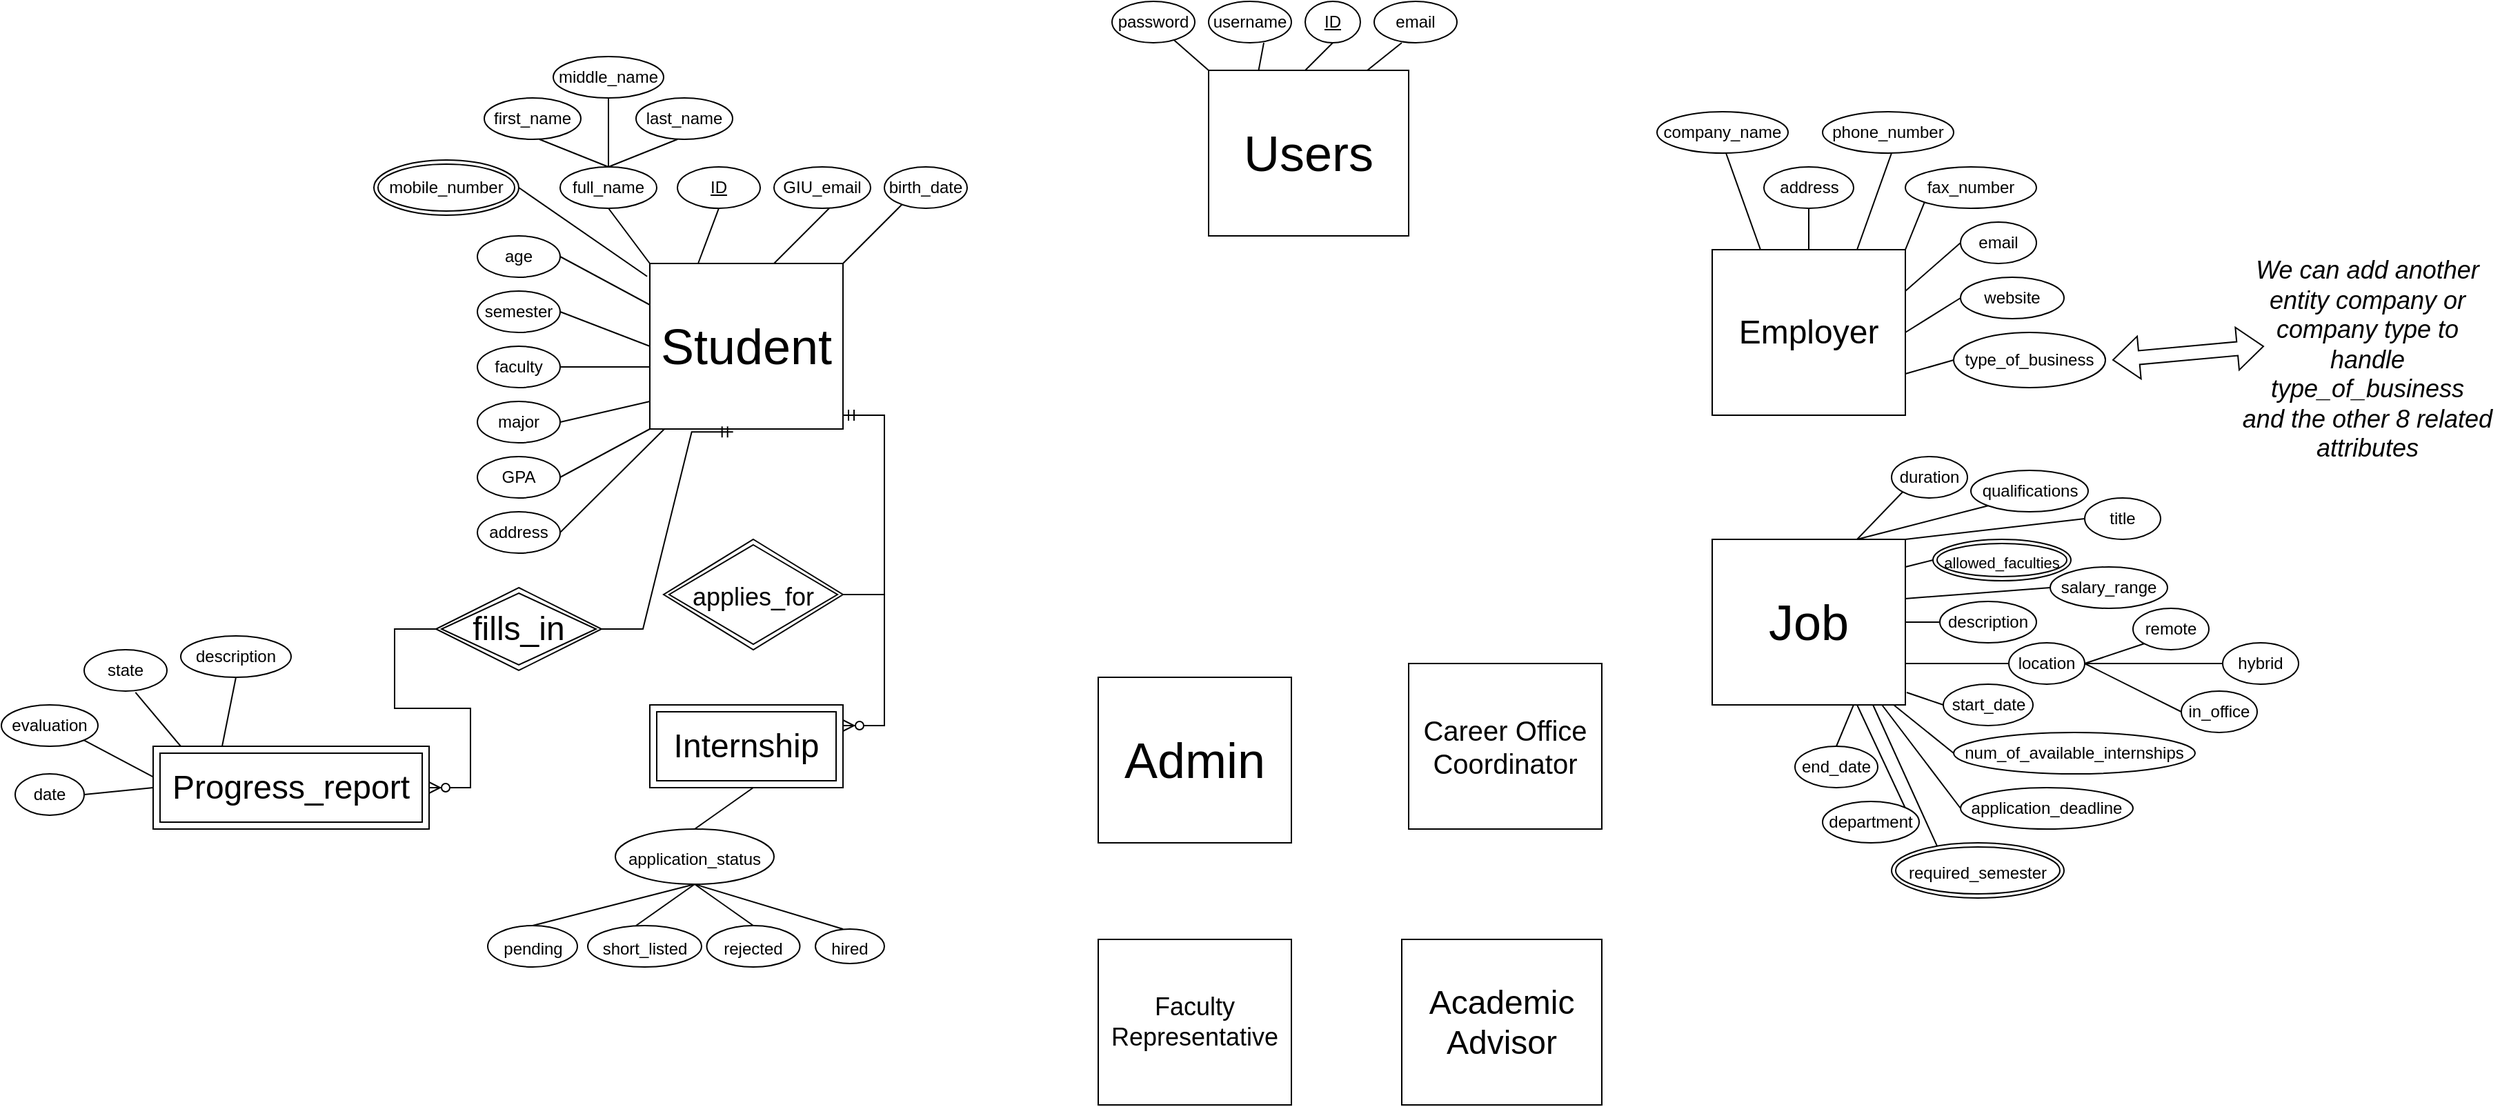 <mxfile version="15.6.8" type="github">
  <diagram id="BTSECrfvzCVwRJHnbUCh" name="Page-1">
    <mxGraphModel dx="2128" dy="547" grid="1" gridSize="10" guides="1" tooltips="1" connect="1" arrows="1" fold="1" page="1" pageScale="1" pageWidth="850" pageHeight="1100" math="0" shadow="0">
      <root>
        <mxCell id="0" />
        <mxCell id="1" parent="0" />
        <mxCell id="SrommGHa16pYw0LAVB4a-3" value="&lt;font style=&quot;font-size: 36px&quot;&gt;Student&lt;/font&gt;" style="rounded=0;whiteSpace=wrap;html=1;" parent="1" vertex="1">
          <mxGeometry x="-50" y="300" width="140" height="120" as="geometry" />
        </mxCell>
        <mxCell id="SrommGHa16pYw0LAVB4a-4" value="&lt;font style=&quot;font-size: 24px&quot;&gt;Employer&lt;/font&gt;" style="rounded=0;whiteSpace=wrap;html=1;" parent="1" vertex="1">
          <mxGeometry x="720" y="290" width="140" height="120" as="geometry" />
        </mxCell>
        <mxCell id="SrommGHa16pYw0LAVB4a-5" value="&lt;font style=&quot;font-size: 36px&quot;&gt;Admin&lt;/font&gt;" style="rounded=0;whiteSpace=wrap;html=1;" parent="1" vertex="1">
          <mxGeometry x="275" y="600" width="140" height="120" as="geometry" />
        </mxCell>
        <mxCell id="SrommGHa16pYw0LAVB4a-6" value="&lt;font style=&quot;font-size: 18px&quot;&gt;Faculty Representative&lt;/font&gt;" style="rounded=0;whiteSpace=wrap;html=1;" parent="1" vertex="1">
          <mxGeometry x="275" y="790" width="140" height="120" as="geometry" />
        </mxCell>
        <mxCell id="SrommGHa16pYw0LAVB4a-7" value="&lt;font style=&quot;font-size: 20px&quot;&gt;Career Office&lt;br&gt;Coordinator&lt;/font&gt;" style="rounded=0;whiteSpace=wrap;html=1;" parent="1" vertex="1">
          <mxGeometry x="500" y="590" width="140" height="120" as="geometry" />
        </mxCell>
        <mxCell id="SrommGHa16pYw0LAVB4a-8" value="&lt;font style=&quot;font-size: 24px&quot;&gt;Academic Advisor&lt;/font&gt;" style="rounded=0;whiteSpace=wrap;html=1;" parent="1" vertex="1">
          <mxGeometry x="495" y="790" width="145" height="120" as="geometry" />
        </mxCell>
        <mxCell id="SrommGHa16pYw0LAVB4a-27" value="&lt;font style=&quot;font-size: 36px&quot;&gt;Users&lt;/font&gt;" style="rounded=0;whiteSpace=wrap;html=1;" parent="1" vertex="1">
          <mxGeometry x="355" y="160" width="145" height="120" as="geometry" />
        </mxCell>
        <mxCell id="SrommGHa16pYw0LAVB4a-28" value="username" style="ellipse;whiteSpace=wrap;html=1;" parent="1" vertex="1">
          <mxGeometry x="355" y="110" width="60" height="30" as="geometry" />
        </mxCell>
        <mxCell id="SrommGHa16pYw0LAVB4a-29" value="password" style="ellipse;whiteSpace=wrap;html=1;" parent="1" vertex="1">
          <mxGeometry x="285" y="110" width="60" height="30" as="geometry" />
        </mxCell>
        <mxCell id="SrommGHa16pYw0LAVB4a-30" value="&lt;u&gt;ID&lt;/u&gt;" style="ellipse;whiteSpace=wrap;html=1;" parent="1" vertex="1">
          <mxGeometry x="425" y="110" width="40" height="30" as="geometry" />
        </mxCell>
        <mxCell id="SrommGHa16pYw0LAVB4a-31" value="email" style="ellipse;whiteSpace=wrap;html=1;" parent="1" vertex="1">
          <mxGeometry x="475" y="110" width="60" height="30" as="geometry" />
        </mxCell>
        <mxCell id="SrommGHa16pYw0LAVB4a-32" value="" style="endArrow=none;html=1;rounded=0;" parent="1" edge="1">
          <mxGeometry width="50" height="50" relative="1" as="geometry">
            <mxPoint x="470" y="160" as="sourcePoint" />
            <mxPoint x="495" y="140" as="targetPoint" />
          </mxGeometry>
        </mxCell>
        <mxCell id="SrommGHa16pYw0LAVB4a-33" value="" style="endArrow=none;html=1;rounded=0;" parent="1" edge="1">
          <mxGeometry width="50" height="50" relative="1" as="geometry">
            <mxPoint x="425" y="160" as="sourcePoint" />
            <mxPoint x="445" y="140" as="targetPoint" />
          </mxGeometry>
        </mxCell>
        <mxCell id="SrommGHa16pYw0LAVB4a-34" value="" style="endArrow=none;html=1;rounded=0;exitX=0.25;exitY=0;exitDx=0;exitDy=0;" parent="1" source="SrommGHa16pYw0LAVB4a-27" edge="1">
          <mxGeometry width="50" height="50" relative="1" as="geometry">
            <mxPoint x="335" y="180" as="sourcePoint" />
            <mxPoint x="395" y="140" as="targetPoint" />
          </mxGeometry>
        </mxCell>
        <mxCell id="SrommGHa16pYw0LAVB4a-35" value="" style="endArrow=none;html=1;rounded=0;exitX=0;exitY=0;exitDx=0;exitDy=0;" parent="1" source="SrommGHa16pYw0LAVB4a-27" target="SrommGHa16pYw0LAVB4a-29" edge="1">
          <mxGeometry width="50" height="50" relative="1" as="geometry">
            <mxPoint x="515" y="210" as="sourcePoint" />
            <mxPoint x="545" y="170" as="targetPoint" />
          </mxGeometry>
        </mxCell>
        <mxCell id="SrommGHa16pYw0LAVB4a-36" value="" style="endArrow=none;html=1;rounded=0;" parent="1" edge="1">
          <mxGeometry width="50" height="50" relative="1" as="geometry">
            <mxPoint x="90" y="300" as="sourcePoint" />
            <mxPoint x="140" y="250" as="targetPoint" />
          </mxGeometry>
        </mxCell>
        <mxCell id="SrommGHa16pYw0LAVB4a-37" value="full_name" style="ellipse;whiteSpace=wrap;html=1;" parent="1" vertex="1">
          <mxGeometry x="-115" y="230" width="70" height="30" as="geometry" />
        </mxCell>
        <mxCell id="SrommGHa16pYw0LAVB4a-39" value="first_name" style="ellipse;whiteSpace=wrap;html=1;" parent="1" vertex="1">
          <mxGeometry x="-170" y="180" width="70" height="30" as="geometry" />
        </mxCell>
        <mxCell id="SrommGHa16pYw0LAVB4a-40" value="middle_name" style="ellipse;whiteSpace=wrap;html=1;" parent="1" vertex="1">
          <mxGeometry x="-120" y="150" width="80" height="30" as="geometry" />
        </mxCell>
        <mxCell id="SrommGHa16pYw0LAVB4a-43" value="last_name" style="ellipse;whiteSpace=wrap;html=1;" parent="1" vertex="1">
          <mxGeometry x="-60" y="180" width="70" height="30" as="geometry" />
        </mxCell>
        <mxCell id="SrommGHa16pYw0LAVB4a-44" value="&lt;u&gt;ID&lt;/u&gt;" style="ellipse;whiteSpace=wrap;html=1;" parent="1" vertex="1">
          <mxGeometry x="-30" y="230" width="60" height="30" as="geometry" />
        </mxCell>
        <mxCell id="SrommGHa16pYw0LAVB4a-45" value="GIU_email" style="ellipse;whiteSpace=wrap;html=1;" parent="1" vertex="1">
          <mxGeometry x="40" y="230" width="70" height="30" as="geometry" />
        </mxCell>
        <mxCell id="SrommGHa16pYw0LAVB4a-51" value="birth_date" style="ellipse;whiteSpace=wrap;html=1;" parent="1" vertex="1">
          <mxGeometry x="120" y="230" width="60" height="30" as="geometry" />
        </mxCell>
        <mxCell id="SrommGHa16pYw0LAVB4a-52" value="age" style="ellipse;whiteSpace=wrap;html=1;" parent="1" vertex="1">
          <mxGeometry x="-175" y="280" width="60" height="30" as="geometry" />
        </mxCell>
        <mxCell id="SrommGHa16pYw0LAVB4a-53" value="semester" style="ellipse;whiteSpace=wrap;html=1;" parent="1" vertex="1">
          <mxGeometry x="-175" y="320" width="60" height="30" as="geometry" />
        </mxCell>
        <mxCell id="SrommGHa16pYw0LAVB4a-54" value="faculty" style="ellipse;whiteSpace=wrap;html=1;" parent="1" vertex="1">
          <mxGeometry x="-175" y="360" width="60" height="30" as="geometry" />
        </mxCell>
        <mxCell id="SrommGHa16pYw0LAVB4a-55" value="major" style="ellipse;whiteSpace=wrap;html=1;" parent="1" vertex="1">
          <mxGeometry x="-175" y="400" width="60" height="30" as="geometry" />
        </mxCell>
        <mxCell id="SrommGHa16pYw0LAVB4a-56" value="GPA" style="ellipse;whiteSpace=wrap;html=1;" parent="1" vertex="1">
          <mxGeometry x="-175" y="440" width="60" height="30" as="geometry" />
        </mxCell>
        <mxCell id="SrommGHa16pYw0LAVB4a-57" value="address" style="ellipse;whiteSpace=wrap;html=1;" parent="1" vertex="1">
          <mxGeometry x="-175" y="480" width="60" height="30" as="geometry" />
        </mxCell>
        <mxCell id="SrommGHa16pYw0LAVB4a-59" value="" style="endArrow=none;html=1;rounded=0;" parent="1" edge="1">
          <mxGeometry width="50" height="50" relative="1" as="geometry">
            <mxPoint x="40" y="300" as="sourcePoint" />
            <mxPoint x="80" y="260" as="targetPoint" />
          </mxGeometry>
        </mxCell>
        <mxCell id="SrommGHa16pYw0LAVB4a-61" value="" style="endArrow=none;html=1;rounded=0;exitX=0.25;exitY=0;exitDx=0;exitDy=0;entryX=0.5;entryY=1;entryDx=0;entryDy=0;" parent="1" source="SrommGHa16pYw0LAVB4a-3" target="SrommGHa16pYw0LAVB4a-44" edge="1">
          <mxGeometry width="50" height="50" relative="1" as="geometry">
            <mxPoint x="-40" y="310" as="sourcePoint" />
            <mxPoint y="270" as="targetPoint" />
          </mxGeometry>
        </mxCell>
        <mxCell id="SrommGHa16pYw0LAVB4a-62" value="" style="endArrow=none;html=1;rounded=0;exitX=0;exitY=0;exitDx=0;exitDy=0;entryX=0.5;entryY=1;entryDx=0;entryDy=0;" parent="1" source="SrommGHa16pYw0LAVB4a-3" target="SrommGHa16pYw0LAVB4a-37" edge="1">
          <mxGeometry width="50" height="50" relative="1" as="geometry">
            <mxPoint x="-105" y="300" as="sourcePoint" />
            <mxPoint x="-55" y="250" as="targetPoint" />
          </mxGeometry>
        </mxCell>
        <mxCell id="SrommGHa16pYw0LAVB4a-63" value="" style="endArrow=none;html=1;rounded=0;exitX=0.5;exitY=0;exitDx=0;exitDy=0;" parent="1" source="SrommGHa16pYw0LAVB4a-37" edge="1">
          <mxGeometry width="50" height="50" relative="1" as="geometry">
            <mxPoint x="-80" y="260" as="sourcePoint" />
            <mxPoint x="-30" y="210" as="targetPoint" />
          </mxGeometry>
        </mxCell>
        <mxCell id="SrommGHa16pYw0LAVB4a-64" value="" style="endArrow=none;html=1;rounded=0;exitX=0.5;exitY=0;exitDx=0;exitDy=0;entryX=0.5;entryY=1;entryDx=0;entryDy=0;" parent="1" source="SrommGHa16pYw0LAVB4a-37" target="SrommGHa16pYw0LAVB4a-40" edge="1">
          <mxGeometry width="50" height="50" relative="1" as="geometry">
            <mxPoint x="-120" y="230" as="sourcePoint" />
            <mxPoint x="-70" y="180" as="targetPoint" />
          </mxGeometry>
        </mxCell>
        <mxCell id="SrommGHa16pYw0LAVB4a-65" value="" style="endArrow=none;html=1;rounded=0;exitX=0.5;exitY=0;exitDx=0;exitDy=0;" parent="1" source="SrommGHa16pYw0LAVB4a-37" edge="1">
          <mxGeometry width="50" height="50" relative="1" as="geometry">
            <mxPoint x="-180" y="260" as="sourcePoint" />
            <mxPoint x="-130" y="210" as="targetPoint" />
          </mxGeometry>
        </mxCell>
        <mxCell id="SrommGHa16pYw0LAVB4a-68" value="mobile_number" style="ellipse;shape=doubleEllipse;margin=3;whiteSpace=wrap;html=1;align=center;fontSize=12;" parent="1" vertex="1">
          <mxGeometry x="-250" y="225" width="105" height="40" as="geometry" />
        </mxCell>
        <mxCell id="SrommGHa16pYw0LAVB4a-69" value="" style="endArrow=none;html=1;rounded=0;fontSize=12;entryX=0;entryY=0.25;entryDx=0;entryDy=0;exitX=1;exitY=0.5;exitDx=0;exitDy=0;" parent="1" source="SrommGHa16pYw0LAVB4a-52" target="SrommGHa16pYw0LAVB4a-3" edge="1">
          <mxGeometry relative="1" as="geometry">
            <mxPoint x="-130" y="310" as="sourcePoint" />
            <mxPoint x="30" y="310" as="targetPoint" />
          </mxGeometry>
        </mxCell>
        <mxCell id="SrommGHa16pYw0LAVB4a-70" value="" style="endArrow=none;html=1;rounded=0;fontSize=12;entryX=0;entryY=0.5;entryDx=0;entryDy=0;exitX=1;exitY=0.5;exitDx=0;exitDy=0;" parent="1" source="SrommGHa16pYw0LAVB4a-53" target="SrommGHa16pYw0LAVB4a-3" edge="1">
          <mxGeometry relative="1" as="geometry">
            <mxPoint x="-105" y="305" as="sourcePoint" />
            <mxPoint x="-40" y="370" as="targetPoint" />
          </mxGeometry>
        </mxCell>
        <mxCell id="SrommGHa16pYw0LAVB4a-71" value="" style="endArrow=none;html=1;rounded=0;fontSize=12;exitX=1;exitY=0.5;exitDx=0;exitDy=0;" parent="1" source="SrommGHa16pYw0LAVB4a-54" edge="1">
          <mxGeometry relative="1" as="geometry">
            <mxPoint x="-95" y="315" as="sourcePoint" />
            <mxPoint x="-50" y="375" as="targetPoint" />
          </mxGeometry>
        </mxCell>
        <mxCell id="SrommGHa16pYw0LAVB4a-72" value="" style="endArrow=none;html=1;rounded=0;fontSize=12;exitX=1;exitY=0.5;exitDx=0;exitDy=0;" parent="1" source="SrommGHa16pYw0LAVB4a-55" edge="1">
          <mxGeometry relative="1" as="geometry">
            <mxPoint x="-85" y="325" as="sourcePoint" />
            <mxPoint x="-50" y="400" as="targetPoint" />
          </mxGeometry>
        </mxCell>
        <mxCell id="SrommGHa16pYw0LAVB4a-73" value="" style="endArrow=none;html=1;rounded=0;fontSize=12;exitX=1;exitY=0.5;exitDx=0;exitDy=0;" parent="1" source="SrommGHa16pYw0LAVB4a-56" edge="1">
          <mxGeometry relative="1" as="geometry">
            <mxPoint x="-75" y="335" as="sourcePoint" />
            <mxPoint x="-50" y="420" as="targetPoint" />
          </mxGeometry>
        </mxCell>
        <mxCell id="SrommGHa16pYw0LAVB4a-74" value="" style="endArrow=none;html=1;rounded=0;fontSize=12;exitX=1;exitY=0.5;exitDx=0;exitDy=0;entryX=0.077;entryY=0.998;entryDx=0;entryDy=0;entryPerimeter=0;" parent="1" source="SrommGHa16pYw0LAVB4a-57" target="SrommGHa16pYw0LAVB4a-3" edge="1">
          <mxGeometry relative="1" as="geometry">
            <mxPoint x="-65" y="345" as="sourcePoint" />
            <mxPoint x="-50" y="420" as="targetPoint" />
          </mxGeometry>
        </mxCell>
        <mxCell id="SrommGHa16pYw0LAVB4a-75" value="" style="endArrow=none;html=1;rounded=0;fontSize=12;entryX=-0.014;entryY=0.078;entryDx=0;entryDy=0;exitX=1;exitY=0.5;exitDx=0;exitDy=0;entryPerimeter=0;" parent="1" source="SrommGHa16pYw0LAVB4a-68" edge="1" target="SrommGHa16pYw0LAVB4a-3">
          <mxGeometry relative="1" as="geometry">
            <mxPoint x="-55" y="355" as="sourcePoint" />
            <mxPoint x="10" y="420" as="targetPoint" />
          </mxGeometry>
        </mxCell>
        <mxCell id="SrommGHa16pYw0LAVB4a-77" value="Internship" style="shape=ext;margin=3;double=1;whiteSpace=wrap;html=1;align=center;fontSize=24;" parent="1" vertex="1">
          <mxGeometry x="-50" y="620" width="140" height="60" as="geometry" />
        </mxCell>
        <mxCell id="SrommGHa16pYw0LAVB4a-83" value="" style="edgeStyle=entityRelationEdgeStyle;fontSize=12;html=1;endArrow=ERzeroToMany;startArrow=none;rounded=0;entryX=1;entryY=0.25;entryDx=0;entryDy=0;" parent="1" source="SrommGHa16pYw0LAVB4a-78" target="SrommGHa16pYw0LAVB4a-77" edge="1">
          <mxGeometry width="100" height="100" relative="1" as="geometry">
            <mxPoint x="90" y="410" as="sourcePoint" />
            <mxPoint x="190" y="310" as="targetPoint" />
          </mxGeometry>
        </mxCell>
        <mxCell id="SrommGHa16pYw0LAVB4a-78" value="&lt;font style=&quot;font-size: 18px&quot;&gt;applies_for&lt;/font&gt;" style="shape=rhombus;double=1;perimeter=rhombusPerimeter;whiteSpace=wrap;html=1;align=center;fontSize=24;" parent="1" vertex="1">
          <mxGeometry x="-40" y="500" width="130" height="80" as="geometry" />
        </mxCell>
        <mxCell id="SrommGHa16pYw0LAVB4a-84" value="" style="edgeStyle=entityRelationEdgeStyle;fontSize=12;html=1;endArrow=none;startArrow=ERmandOne;rounded=0;entryX=1;entryY=0.5;entryDx=0;entryDy=0;" parent="1" target="SrommGHa16pYw0LAVB4a-78" edge="1">
          <mxGeometry width="100" height="100" relative="1" as="geometry">
            <mxPoint x="90" y="410" as="sourcePoint" />
            <mxPoint x="90" y="700" as="targetPoint" />
          </mxGeometry>
        </mxCell>
        <mxCell id="SrommGHa16pYw0LAVB4a-85" value="&lt;font style=&quot;font-size: 12px&quot;&gt;application_status&lt;/font&gt;" style="ellipse;whiteSpace=wrap;html=1;align=center;fontSize=18;" parent="1" vertex="1">
          <mxGeometry x="-75" y="710" width="115" height="40" as="geometry" />
        </mxCell>
        <mxCell id="SrommGHa16pYw0LAVB4a-86" value="&lt;font style=&quot;font-size: 12px&quot;&gt;pending&lt;/font&gt;" style="ellipse;whiteSpace=wrap;html=1;align=center;fontSize=18;" parent="1" vertex="1">
          <mxGeometry x="-167.5" y="780" width="65" height="30" as="geometry" />
        </mxCell>
        <mxCell id="SrommGHa16pYw0LAVB4a-87" value="&lt;font style=&quot;font-size: 12px&quot;&gt;short_listed&lt;/font&gt;" style="ellipse;whiteSpace=wrap;html=1;align=center;fontSize=18;" parent="1" vertex="1">
          <mxGeometry x="-95" y="780" width="82.5" height="30" as="geometry" />
        </mxCell>
        <mxCell id="SrommGHa16pYw0LAVB4a-88" value="&lt;font style=&quot;font-size: 12px&quot;&gt;rejected&lt;/font&gt;" style="ellipse;whiteSpace=wrap;html=1;align=center;fontSize=18;" parent="1" vertex="1">
          <mxGeometry x="-8.75" y="780" width="67.5" height="30" as="geometry" />
        </mxCell>
        <mxCell id="SrommGHa16pYw0LAVB4a-89" value="&lt;font style=&quot;font-size: 12px&quot;&gt;hired&lt;/font&gt;" style="ellipse;whiteSpace=wrap;html=1;align=center;fontSize=18;" parent="1" vertex="1">
          <mxGeometry x="70" y="782.5" width="50" height="25" as="geometry" />
        </mxCell>
        <mxCell id="SrommGHa16pYw0LAVB4a-91" value="" style="endArrow=none;html=1;rounded=0;fontSize=12;exitX=0.5;exitY=0;exitDx=0;exitDy=0;entryX=0.5;entryY=1;entryDx=0;entryDy=0;" parent="1" source="SrommGHa16pYw0LAVB4a-86" target="SrommGHa16pYw0LAVB4a-85" edge="1">
          <mxGeometry relative="1" as="geometry">
            <mxPoint x="-200" y="750" as="sourcePoint" />
            <mxPoint x="-40" y="750" as="targetPoint" />
          </mxGeometry>
        </mxCell>
        <mxCell id="SrommGHa16pYw0LAVB4a-92" value="" style="endArrow=none;html=1;rounded=0;fontSize=12;exitX=0.5;exitY=0;exitDx=0;exitDy=0;entryX=0.5;entryY=1;entryDx=0;entryDy=0;" parent="1" target="SrommGHa16pYw0LAVB4a-85" edge="1">
          <mxGeometry relative="1" as="geometry">
            <mxPoint x="-60.0" y="780" as="sourcePoint" />
            <mxPoint x="24.955" y="750" as="targetPoint" />
          </mxGeometry>
        </mxCell>
        <mxCell id="SrommGHa16pYw0LAVB4a-93" value="" style="endArrow=none;html=1;rounded=0;fontSize=12;exitX=0.5;exitY=0;exitDx=0;exitDy=0;entryX=0.5;entryY=1;entryDx=0;entryDy=0;" parent="1" source="SrommGHa16pYw0LAVB4a-88" target="SrommGHa16pYw0LAVB4a-85" edge="1">
          <mxGeometry relative="1" as="geometry">
            <mxPoint x="-67.48" y="780" as="sourcePoint" />
            <mxPoint x="17.475" y="750" as="targetPoint" />
          </mxGeometry>
        </mxCell>
        <mxCell id="SrommGHa16pYw0LAVB4a-94" value="" style="endArrow=none;html=1;rounded=0;fontSize=12;exitX=0.5;exitY=1;exitDx=0;exitDy=0;entryX=0.217;entryY=1;entryDx=0;entryDy=0;entryPerimeter=0;" parent="1" source="SrommGHa16pYw0LAVB4a-85" edge="1">
          <mxGeometry relative="1" as="geometry">
            <mxPoint x="5.05" y="812.5" as="sourcePoint" />
            <mxPoint x="90.005" y="782.5" as="targetPoint" />
          </mxGeometry>
        </mxCell>
        <mxCell id="SrommGHa16pYw0LAVB4a-95" value="" style="endArrow=none;html=1;rounded=0;fontSize=12;exitX=0.5;exitY=0;exitDx=0;exitDy=0;entryX=0.217;entryY=1;entryDx=0;entryDy=0;entryPerimeter=0;" parent="1" source="SrommGHa16pYw0LAVB4a-85" edge="1">
          <mxGeometry relative="1" as="geometry">
            <mxPoint x="-60.0" y="710" as="sourcePoint" />
            <mxPoint x="24.955" y="680" as="targetPoint" />
          </mxGeometry>
        </mxCell>
        <mxCell id="Lkmf8EzCWm1hWrgWqMC2-1" value="company_name" style="ellipse;whiteSpace=wrap;html=1;" parent="1" vertex="1">
          <mxGeometry x="680" y="190" width="95" height="30" as="geometry" />
        </mxCell>
        <mxCell id="Lkmf8EzCWm1hWrgWqMC2-2" value="address" style="ellipse;whiteSpace=wrap;html=1;" parent="1" vertex="1">
          <mxGeometry x="757.5" y="230" width="65" height="30" as="geometry" />
        </mxCell>
        <mxCell id="Lkmf8EzCWm1hWrgWqMC2-3" value="phone_number" style="ellipse;whiteSpace=wrap;html=1;" parent="1" vertex="1">
          <mxGeometry x="800" y="190" width="95" height="30" as="geometry" />
        </mxCell>
        <mxCell id="Lkmf8EzCWm1hWrgWqMC2-4" value="fax_number" style="ellipse;whiteSpace=wrap;html=1;" parent="1" vertex="1">
          <mxGeometry x="860" y="230" width="95" height="30" as="geometry" />
        </mxCell>
        <mxCell id="Lkmf8EzCWm1hWrgWqMC2-5" value="email" style="ellipse;whiteSpace=wrap;html=1;" parent="1" vertex="1">
          <mxGeometry x="900" y="270" width="55" height="30" as="geometry" />
        </mxCell>
        <mxCell id="Lkmf8EzCWm1hWrgWqMC2-6" value="website" style="ellipse;whiteSpace=wrap;html=1;" parent="1" vertex="1">
          <mxGeometry x="900" y="310" width="75" height="30" as="geometry" />
        </mxCell>
        <mxCell id="Lkmf8EzCWm1hWrgWqMC2-7" value="type_of_business" style="ellipse;whiteSpace=wrap;html=1;" parent="1" vertex="1">
          <mxGeometry x="895" y="350" width="110" height="40" as="geometry" />
        </mxCell>
        <mxCell id="Lkmf8EzCWm1hWrgWqMC2-8" value="" style="endArrow=none;html=1;rounded=0;exitX=0.25;exitY=0;exitDx=0;exitDy=0;" parent="1" source="SrommGHa16pYw0LAVB4a-4" edge="1">
          <mxGeometry width="50" height="50" relative="1" as="geometry">
            <mxPoint x="680" y="270" as="sourcePoint" />
            <mxPoint x="730" y="220" as="targetPoint" />
          </mxGeometry>
        </mxCell>
        <mxCell id="Lkmf8EzCWm1hWrgWqMC2-9" value="" style="endArrow=none;html=1;rounded=0;exitX=0.5;exitY=0;exitDx=0;exitDy=0;" parent="1" source="SrommGHa16pYw0LAVB4a-4" edge="1">
          <mxGeometry width="50" height="50" relative="1" as="geometry">
            <mxPoint x="800" y="290" as="sourcePoint" />
            <mxPoint x="790" y="260" as="targetPoint" />
          </mxGeometry>
        </mxCell>
        <mxCell id="Lkmf8EzCWm1hWrgWqMC2-10" value="" style="endArrow=none;html=1;rounded=0;exitX=0.75;exitY=0;exitDx=0;exitDy=0;" parent="1" source="SrommGHa16pYw0LAVB4a-4" edge="1">
          <mxGeometry width="50" height="50" relative="1" as="geometry">
            <mxPoint x="875" y="290" as="sourcePoint" />
            <mxPoint x="850" y="220" as="targetPoint" />
          </mxGeometry>
        </mxCell>
        <mxCell id="Lkmf8EzCWm1hWrgWqMC2-11" value="" style="endArrow=none;html=1;rounded=0;exitX=1;exitY=0;exitDx=0;exitDy=0;entryX=0;entryY=1;entryDx=0;entryDy=0;" parent="1" source="SrommGHa16pYw0LAVB4a-4" target="Lkmf8EzCWm1hWrgWqMC2-4" edge="1">
          <mxGeometry width="50" height="50" relative="1" as="geometry">
            <mxPoint x="785" y="320" as="sourcePoint" />
            <mxPoint x="760" y="250" as="targetPoint" />
          </mxGeometry>
        </mxCell>
        <mxCell id="Lkmf8EzCWm1hWrgWqMC2-12" value="" style="endArrow=none;html=1;rounded=0;exitX=1;exitY=0.25;exitDx=0;exitDy=0;entryX=0;entryY=0.5;entryDx=0;entryDy=0;" parent="1" source="SrommGHa16pYw0LAVB4a-4" target="Lkmf8EzCWm1hWrgWqMC2-5" edge="1">
          <mxGeometry width="50" height="50" relative="1" as="geometry">
            <mxPoint x="795" y="330" as="sourcePoint" />
            <mxPoint x="770" y="260" as="targetPoint" />
          </mxGeometry>
        </mxCell>
        <mxCell id="Lkmf8EzCWm1hWrgWqMC2-13" value="" style="endArrow=none;html=1;rounded=0;exitX=1;exitY=0.5;exitDx=0;exitDy=0;entryX=0;entryY=0.5;entryDx=0;entryDy=0;" parent="1" source="SrommGHa16pYw0LAVB4a-4" target="Lkmf8EzCWm1hWrgWqMC2-6" edge="1">
          <mxGeometry width="50" height="50" relative="1" as="geometry">
            <mxPoint x="805" y="340" as="sourcePoint" />
            <mxPoint x="780" y="270" as="targetPoint" />
          </mxGeometry>
        </mxCell>
        <mxCell id="Lkmf8EzCWm1hWrgWqMC2-14" value="" style="endArrow=none;html=1;rounded=0;exitX=0;exitY=0.5;exitDx=0;exitDy=0;entryX=1;entryY=0.75;entryDx=0;entryDy=0;" parent="1" source="Lkmf8EzCWm1hWrgWqMC2-7" target="SrommGHa16pYw0LAVB4a-4" edge="1">
          <mxGeometry width="50" height="50" relative="1" as="geometry">
            <mxPoint x="902.5" y="430" as="sourcePoint" />
            <mxPoint x="877.5" y="360" as="targetPoint" />
          </mxGeometry>
        </mxCell>
        <mxCell id="Lkmf8EzCWm1hWrgWqMC2-15" value="&lt;font style=&quot;font-size: 18px&quot;&gt;&lt;i&gt;We can add another entity company or company type to handle type_of_business&lt;br&gt;and the other 8 related attributes&lt;br&gt;&lt;/i&gt;&lt;/font&gt;" style="text;html=1;strokeColor=none;fillColor=none;align=center;verticalAlign=middle;whiteSpace=wrap;rounded=0;" parent="1" vertex="1">
          <mxGeometry x="1100" y="250" width="190" height="240" as="geometry" />
        </mxCell>
        <mxCell id="Lkmf8EzCWm1hWrgWqMC2-16" value="" style="shape=flexArrow;endArrow=classic;startArrow=classic;html=1;rounded=0;fontSize=18;" parent="1" edge="1">
          <mxGeometry width="100" height="100" relative="1" as="geometry">
            <mxPoint x="1010" y="370" as="sourcePoint" />
            <mxPoint x="1120" y="360" as="targetPoint" />
          </mxGeometry>
        </mxCell>
        <mxCell id="Lkmf8EzCWm1hWrgWqMC2-17" value="&lt;font style=&quot;font-size: 36px&quot;&gt;Job&lt;/font&gt;" style="rounded=0;whiteSpace=wrap;html=1;" parent="1" vertex="1">
          <mxGeometry x="720" y="500" width="140" height="120" as="geometry" />
        </mxCell>
        <mxCell id="Lkmf8EzCWm1hWrgWqMC2-22" value="title" style="ellipse;whiteSpace=wrap;html=1;" parent="1" vertex="1">
          <mxGeometry x="990" y="470" width="55" height="30" as="geometry" />
        </mxCell>
        <mxCell id="Lkmf8EzCWm1hWrgWqMC2-23" value="description" style="ellipse;whiteSpace=wrap;html=1;" parent="1" vertex="1">
          <mxGeometry x="885" y="545" width="70" height="30" as="geometry" />
        </mxCell>
        <mxCell id="Lkmf8EzCWm1hWrgWqMC2-24" value="department" style="ellipse;whiteSpace=wrap;html=1;" parent="1" vertex="1">
          <mxGeometry x="800" y="690" width="70" height="30" as="geometry" />
        </mxCell>
        <mxCell id="Lkmf8EzCWm1hWrgWqMC2-25" value="start_date" style="ellipse;whiteSpace=wrap;html=1;" parent="1" vertex="1">
          <mxGeometry x="887.5" y="605" width="65" height="30" as="geometry" />
        </mxCell>
        <mxCell id="Lkmf8EzCWm1hWrgWqMC2-26" value="end_date" style="ellipse;whiteSpace=wrap;html=1;" parent="1" vertex="1">
          <mxGeometry x="780" y="650" width="60" height="30" as="geometry" />
        </mxCell>
        <mxCell id="Lkmf8EzCWm1hWrgWqMC2-27" value="duration" style="ellipse;whiteSpace=wrap;html=1;" parent="1" vertex="1">
          <mxGeometry x="850" y="440" width="55" height="30" as="geometry" />
        </mxCell>
        <mxCell id="Lkmf8EzCWm1hWrgWqMC2-28" value="application_deadline" style="ellipse;whiteSpace=wrap;html=1;" parent="1" vertex="1">
          <mxGeometry x="900" y="680" width="125" height="30" as="geometry" />
        </mxCell>
        <mxCell id="Lkmf8EzCWm1hWrgWqMC2-29" value="num_of_available_internships" style="ellipse;whiteSpace=wrap;html=1;" parent="1" vertex="1">
          <mxGeometry x="895" y="640" width="175" height="30" as="geometry" />
        </mxCell>
        <mxCell id="Lkmf8EzCWm1hWrgWqMC2-31" value="&lt;font style=&quot;font-size: 11px&quot;&gt;allowed_faculties&lt;/font&gt;" style="ellipse;shape=doubleEllipse;margin=3;whiteSpace=wrap;html=1;align=center;fontSize=18;" parent="1" vertex="1">
          <mxGeometry x="880" y="500" width="100" height="30" as="geometry" />
        </mxCell>
        <mxCell id="Lkmf8EzCWm1hWrgWqMC2-32" value="salary_range" style="ellipse;whiteSpace=wrap;html=1;" parent="1" vertex="1">
          <mxGeometry x="965" y="520" width="85" height="30" as="geometry" />
        </mxCell>
        <mxCell id="Lkmf8EzCWm1hWrgWqMC2-33" value="qualifications" style="ellipse;whiteSpace=wrap;html=1;" parent="1" vertex="1">
          <mxGeometry x="907.5" y="450" width="85" height="30" as="geometry" />
        </mxCell>
        <mxCell id="Lkmf8EzCWm1hWrgWqMC2-35" value="&lt;font style=&quot;font-size: 12px&quot;&gt;required_semester&lt;/font&gt;" style="ellipse;shape=doubleEllipse;margin=3;whiteSpace=wrap;html=1;align=center;fontSize=18;" parent="1" vertex="1">
          <mxGeometry x="850" y="720" width="125" height="40" as="geometry" />
        </mxCell>
        <mxCell id="Lkmf8EzCWm1hWrgWqMC2-37" value="location" style="ellipse;whiteSpace=wrap;html=1;" parent="1" vertex="1">
          <mxGeometry x="935" y="575" width="55" height="30" as="geometry" />
        </mxCell>
        <mxCell id="Lkmf8EzCWm1hWrgWqMC2-38" value="" style="endArrow=none;html=1;rounded=0;fontSize=12;exitX=0.75;exitY=0;exitDx=0;exitDy=0;entryX=0;entryY=1;entryDx=0;entryDy=0;" parent="1" source="Lkmf8EzCWm1hWrgWqMC2-17" target="Lkmf8EzCWm1hWrgWqMC2-27" edge="1">
          <mxGeometry relative="1" as="geometry">
            <mxPoint x="740" y="640" as="sourcePoint" />
            <mxPoint x="900" y="640" as="targetPoint" />
          </mxGeometry>
        </mxCell>
        <mxCell id="Lkmf8EzCWm1hWrgWqMC2-39" value="" style="endArrow=none;html=1;rounded=0;fontSize=12;entryX=0;entryY=1;entryDx=0;entryDy=0;exitX=0.75;exitY=0;exitDx=0;exitDy=0;" parent="1" source="Lkmf8EzCWm1hWrgWqMC2-17" target="Lkmf8EzCWm1hWrgWqMC2-33" edge="1">
          <mxGeometry relative="1" as="geometry">
            <mxPoint x="860" y="500" as="sourcePoint" />
            <mxPoint x="868.055" y="475.607" as="targetPoint" />
          </mxGeometry>
        </mxCell>
        <mxCell id="Lkmf8EzCWm1hWrgWqMC2-40" value="" style="endArrow=none;html=1;rounded=0;fontSize=12;exitX=1;exitY=0;exitDx=0;exitDy=0;entryX=0;entryY=0.5;entryDx=0;entryDy=0;" parent="1" source="Lkmf8EzCWm1hWrgWqMC2-17" target="Lkmf8EzCWm1hWrgWqMC2-22" edge="1">
          <mxGeometry relative="1" as="geometry">
            <mxPoint x="845" y="520.0" as="sourcePoint" />
            <mxPoint x="878.055" y="485.607" as="targetPoint" />
          </mxGeometry>
        </mxCell>
        <mxCell id="Lkmf8EzCWm1hWrgWqMC2-41" value="" style="endArrow=none;html=1;rounded=0;fontSize=12;entryX=0;entryY=0.5;entryDx=0;entryDy=0;" parent="1" target="Lkmf8EzCWm1hWrgWqMC2-31" edge="1">
          <mxGeometry relative="1" as="geometry">
            <mxPoint x="860" y="520" as="sourcePoint" />
            <mxPoint x="888.055" y="495.607" as="targetPoint" />
          </mxGeometry>
        </mxCell>
        <mxCell id="Lkmf8EzCWm1hWrgWqMC2-42" value="" style="endArrow=none;html=1;rounded=0;fontSize=12;exitX=0.998;exitY=0.358;exitDx=0;exitDy=0;entryX=0;entryY=0.5;entryDx=0;entryDy=0;exitPerimeter=0;" parent="1" source="Lkmf8EzCWm1hWrgWqMC2-17" target="Lkmf8EzCWm1hWrgWqMC2-32" edge="1">
          <mxGeometry relative="1" as="geometry">
            <mxPoint x="865" y="540.0" as="sourcePoint" />
            <mxPoint x="898.055" y="505.607" as="targetPoint" />
          </mxGeometry>
        </mxCell>
        <mxCell id="Lkmf8EzCWm1hWrgWqMC2-43" value="" style="endArrow=none;html=1;rounded=0;fontSize=12;exitX=1;exitY=0.5;exitDx=0;exitDy=0;entryX=0;entryY=0.5;entryDx=0;entryDy=0;" parent="1" source="Lkmf8EzCWm1hWrgWqMC2-17" target="Lkmf8EzCWm1hWrgWqMC2-23" edge="1">
          <mxGeometry relative="1" as="geometry">
            <mxPoint x="860" y="590.0" as="sourcePoint" />
            <mxPoint x="893.055" y="555.607" as="targetPoint" />
          </mxGeometry>
        </mxCell>
        <mxCell id="Lkmf8EzCWm1hWrgWqMC2-44" value="" style="endArrow=none;html=1;rounded=0;fontSize=12;exitX=1;exitY=0.75;exitDx=0;exitDy=0;entryX=0;entryY=0.5;entryDx=0;entryDy=0;" parent="1" source="Lkmf8EzCWm1hWrgWqMC2-17" target="Lkmf8EzCWm1hWrgWqMC2-37" edge="1">
          <mxGeometry relative="1" as="geometry">
            <mxPoint x="860" y="614.39" as="sourcePoint" />
            <mxPoint x="893.055" y="579.997" as="targetPoint" />
          </mxGeometry>
        </mxCell>
        <mxCell id="Lkmf8EzCWm1hWrgWqMC2-45" value="" style="endArrow=none;html=1;rounded=0;fontSize=12;entryX=0;entryY=0.5;entryDx=0;entryDy=0;exitX=1.007;exitY=0.925;exitDx=0;exitDy=0;exitPerimeter=0;" parent="1" source="Lkmf8EzCWm1hWrgWqMC2-17" target="Lkmf8EzCWm1hWrgWqMC2-25" edge="1">
          <mxGeometry relative="1" as="geometry">
            <mxPoint x="870" y="590" as="sourcePoint" />
            <mxPoint x="893.055" y="585.607" as="targetPoint" />
          </mxGeometry>
        </mxCell>
        <mxCell id="Lkmf8EzCWm1hWrgWqMC2-46" value="" style="endArrow=none;html=1;rounded=0;fontSize=12;exitX=0;exitY=0.5;exitDx=0;exitDy=0;entryX=0;entryY=1;entryDx=0;entryDy=0;" parent="1" source="Lkmf8EzCWm1hWrgWqMC2-29" edge="1">
          <mxGeometry relative="1" as="geometry">
            <mxPoint x="818.47" y="654.39" as="sourcePoint" />
            <mxPoint x="851.525" y="619.997" as="targetPoint" />
          </mxGeometry>
        </mxCell>
        <mxCell id="Lkmf8EzCWm1hWrgWqMC2-48" value="" style="endArrow=none;html=1;rounded=0;fontSize=12;exitX=0;exitY=0.5;exitDx=0;exitDy=0;entryX=0;entryY=1;entryDx=0;entryDy=0;" parent="1" source="Lkmf8EzCWm1hWrgWqMC2-28" edge="1">
          <mxGeometry relative="1" as="geometry">
            <mxPoint x="810" y="654.39" as="sourcePoint" />
            <mxPoint x="843.055" y="619.997" as="targetPoint" />
          </mxGeometry>
        </mxCell>
        <mxCell id="Lkmf8EzCWm1hWrgWqMC2-49" value="" style="endArrow=none;html=1;rounded=0;fontSize=12;exitX=0.264;exitY=0.058;exitDx=0;exitDy=0;entryX=0;entryY=1;entryDx=0;entryDy=0;exitPerimeter=0;" parent="1" source="Lkmf8EzCWm1hWrgWqMC2-35" edge="1">
          <mxGeometry relative="1" as="geometry">
            <mxPoint x="803.47" y="654.39" as="sourcePoint" />
            <mxPoint x="836.525" y="619.997" as="targetPoint" />
          </mxGeometry>
        </mxCell>
        <mxCell id="Lkmf8EzCWm1hWrgWqMC2-52" value="" style="endArrow=none;html=1;rounded=0;fontSize=12;exitX=0.5;exitY=0;exitDx=0;exitDy=0;entryX=0;entryY=1;entryDx=0;entryDy=0;" parent="1" source="Lkmf8EzCWm1hWrgWqMC2-26" edge="1">
          <mxGeometry relative="1" as="geometry">
            <mxPoint x="789.45" y="654.39" as="sourcePoint" />
            <mxPoint x="822.505" y="619.997" as="targetPoint" />
          </mxGeometry>
        </mxCell>
        <mxCell id="Lkmf8EzCWm1hWrgWqMC2-53" value="" style="endArrow=none;html=1;rounded=0;fontSize=12;exitX=1;exitY=0;exitDx=0;exitDy=0;entryX=0.75;entryY=1;entryDx=0;entryDy=0;" parent="1" source="Lkmf8EzCWm1hWrgWqMC2-24" target="Lkmf8EzCWm1hWrgWqMC2-17" edge="1">
          <mxGeometry relative="1" as="geometry">
            <mxPoint x="1130" y="702.2" as="sourcePoint" />
            <mxPoint x="820" y="620" as="targetPoint" />
          </mxGeometry>
        </mxCell>
        <mxCell id="Lkmf8EzCWm1hWrgWqMC2-55" value="remote" style="ellipse;whiteSpace=wrap;html=1;" parent="1" vertex="1">
          <mxGeometry x="1025" y="550" width="55" height="30" as="geometry" />
        </mxCell>
        <mxCell id="Lkmf8EzCWm1hWrgWqMC2-56" value="hybrid" style="ellipse;whiteSpace=wrap;html=1;" parent="1" vertex="1">
          <mxGeometry x="1090" y="575" width="55" height="30" as="geometry" />
        </mxCell>
        <mxCell id="Lkmf8EzCWm1hWrgWqMC2-57" value="in_office" style="ellipse;whiteSpace=wrap;html=1;" parent="1" vertex="1">
          <mxGeometry x="1060" y="610" width="55" height="30" as="geometry" />
        </mxCell>
        <mxCell id="Lkmf8EzCWm1hWrgWqMC2-58" value="" style="endArrow=none;html=1;rounded=0;fontSize=12;exitX=1;exitY=0.5;exitDx=0;exitDy=0;entryX=0;entryY=1;entryDx=0;entryDy=0;" parent="1" source="Lkmf8EzCWm1hWrgWqMC2-37" target="Lkmf8EzCWm1hWrgWqMC2-55" edge="1">
          <mxGeometry relative="1" as="geometry">
            <mxPoint x="950" y="575" as="sourcePoint" />
            <mxPoint x="1025" y="575" as="targetPoint" />
          </mxGeometry>
        </mxCell>
        <mxCell id="Lkmf8EzCWm1hWrgWqMC2-59" value="" style="endArrow=none;html=1;rounded=0;fontSize=12;exitX=1;exitY=0.5;exitDx=0;exitDy=0;entryX=0;entryY=0.5;entryDx=0;entryDy=0;" parent="1" source="Lkmf8EzCWm1hWrgWqMC2-37" edge="1">
          <mxGeometry relative="1" as="geometry">
            <mxPoint x="1015" y="590" as="sourcePoint" />
            <mxPoint x="1090" y="590" as="targetPoint" />
          </mxGeometry>
        </mxCell>
        <mxCell id="Lkmf8EzCWm1hWrgWqMC2-60" value="" style="endArrow=none;html=1;rounded=0;fontSize=12;exitX=1;exitY=0.5;exitDx=0;exitDy=0;entryX=0;entryY=0.5;entryDx=0;entryDy=0;" parent="1" source="Lkmf8EzCWm1hWrgWqMC2-37" target="Lkmf8EzCWm1hWrgWqMC2-57" edge="1">
          <mxGeometry relative="1" as="geometry">
            <mxPoint x="890" y="620" as="sourcePoint" />
            <mxPoint x="965" y="620" as="targetPoint" />
          </mxGeometry>
        </mxCell>
        <mxCell id="bsv-OzgBtJs6Rzj88o-v-1" value="Progress_report" style="shape=ext;margin=3;double=1;whiteSpace=wrap;html=1;align=center;fontSize=24;" vertex="1" parent="1">
          <mxGeometry x="-410" y="650" width="200" height="60" as="geometry" />
        </mxCell>
        <mxCell id="bsv-OzgBtJs6Rzj88o-v-3" value="state" style="ellipse;whiteSpace=wrap;html=1;align=center;" vertex="1" parent="1">
          <mxGeometry x="-460" y="580" width="60" height="30" as="geometry" />
        </mxCell>
        <mxCell id="bsv-OzgBtJs6Rzj88o-v-4" value="description" style="ellipse;whiteSpace=wrap;html=1;align=center;" vertex="1" parent="1">
          <mxGeometry x="-390" y="570" width="80" height="30" as="geometry" />
        </mxCell>
        <mxCell id="bsv-OzgBtJs6Rzj88o-v-5" value="date" style="ellipse;whiteSpace=wrap;html=1;align=center;" vertex="1" parent="1">
          <mxGeometry x="-510" y="670" width="50" height="30" as="geometry" />
        </mxCell>
        <mxCell id="bsv-OzgBtJs6Rzj88o-v-6" value="evaluation" style="ellipse;whiteSpace=wrap;html=1;align=center;" vertex="1" parent="1">
          <mxGeometry x="-520" y="620" width="70" height="30" as="geometry" />
        </mxCell>
        <mxCell id="bsv-OzgBtJs6Rzj88o-v-8" value="" style="endArrow=none;html=1;rounded=0;fontSize=12;exitX=0.25;exitY=0;exitDx=0;exitDy=0;entryX=0.5;entryY=1;entryDx=0;entryDy=0;" edge="1" parent="1" source="bsv-OzgBtJs6Rzj88o-v-1" target="bsv-OzgBtJs6Rzj88o-v-4">
          <mxGeometry relative="1" as="geometry">
            <mxPoint x="-310" y="630" as="sourcePoint" />
            <mxPoint x="-267.545" y="600" as="targetPoint" />
          </mxGeometry>
        </mxCell>
        <mxCell id="bsv-OzgBtJs6Rzj88o-v-9" value="" style="endArrow=none;html=1;rounded=0;fontSize=12;exitX=0.1;exitY=0;exitDx=0;exitDy=0;entryX=0.62;entryY=1.033;entryDx=0;entryDy=0;entryPerimeter=0;exitPerimeter=0;" edge="1" parent="1" source="bsv-OzgBtJs6Rzj88o-v-1" target="bsv-OzgBtJs6Rzj88o-v-3">
          <mxGeometry relative="1" as="geometry">
            <mxPoint x="-300" y="640" as="sourcePoint" />
            <mxPoint x="-257.545" y="610" as="targetPoint" />
          </mxGeometry>
        </mxCell>
        <mxCell id="bsv-OzgBtJs6Rzj88o-v-10" value="" style="endArrow=none;html=1;rounded=0;fontSize=12;exitX=0;exitY=0.37;exitDx=0;exitDy=0;entryX=1;entryY=1;entryDx=0;entryDy=0;exitPerimeter=0;" edge="1" parent="1" source="bsv-OzgBtJs6Rzj88o-v-1" target="bsv-OzgBtJs6Rzj88o-v-6">
          <mxGeometry relative="1" as="geometry">
            <mxPoint x="-290" y="650" as="sourcePoint" />
            <mxPoint x="-247.545" y="620" as="targetPoint" />
          </mxGeometry>
        </mxCell>
        <mxCell id="bsv-OzgBtJs6Rzj88o-v-11" value="" style="endArrow=none;html=1;rounded=0;fontSize=12;entryX=1;entryY=0.5;entryDx=0;entryDy=0;exitX=0;exitY=0.5;exitDx=0;exitDy=0;" edge="1" parent="1" source="bsv-OzgBtJs6Rzj88o-v-1" target="bsv-OzgBtJs6Rzj88o-v-5">
          <mxGeometry relative="1" as="geometry">
            <mxPoint x="-380" y="660" as="sourcePoint" />
            <mxPoint x="-237.545" y="630" as="targetPoint" />
          </mxGeometry>
        </mxCell>
        <mxCell id="bsv-OzgBtJs6Rzj88o-v-12" value="&lt;font style=&quot;font-size: 24px&quot;&gt;fills_in&lt;/font&gt;" style="shape=rhombus;double=1;perimeter=rhombusPerimeter;whiteSpace=wrap;html=1;align=center;" vertex="1" parent="1">
          <mxGeometry x="-205" y="535" width="120" height="60" as="geometry" />
        </mxCell>
        <mxCell id="bsv-OzgBtJs6Rzj88o-v-16" value="" style="edgeStyle=entityRelationEdgeStyle;fontSize=12;html=1;endArrow=none;startArrow=ERmandOne;rounded=0;entryX=1;entryY=0.5;entryDx=0;entryDy=0;exitX=0.431;exitY=1.018;exitDx=0;exitDy=0;exitPerimeter=0;" edge="1" parent="1" source="SrommGHa16pYw0LAVB4a-3" target="bsv-OzgBtJs6Rzj88o-v-12">
          <mxGeometry width="100" height="100" relative="1" as="geometry">
            <mxPoint x="-15" y="420" as="sourcePoint" />
            <mxPoint x="-210" y="680" as="targetPoint" />
          </mxGeometry>
        </mxCell>
        <mxCell id="bsv-OzgBtJs6Rzj88o-v-17" value="" style="edgeStyle=entityRelationEdgeStyle;fontSize=12;html=1;endArrow=ERzeroToMany;startArrow=none;rounded=0;exitX=0;exitY=0.5;exitDx=0;exitDy=0;" edge="1" parent="1" source="bsv-OzgBtJs6Rzj88o-v-12" target="bsv-OzgBtJs6Rzj88o-v-1">
          <mxGeometry width="100" height="100" relative="1" as="geometry">
            <mxPoint x="-200" y="630" as="sourcePoint" />
            <mxPoint x="-220" y="680" as="targetPoint" />
          </mxGeometry>
        </mxCell>
      </root>
    </mxGraphModel>
  </diagram>
</mxfile>

